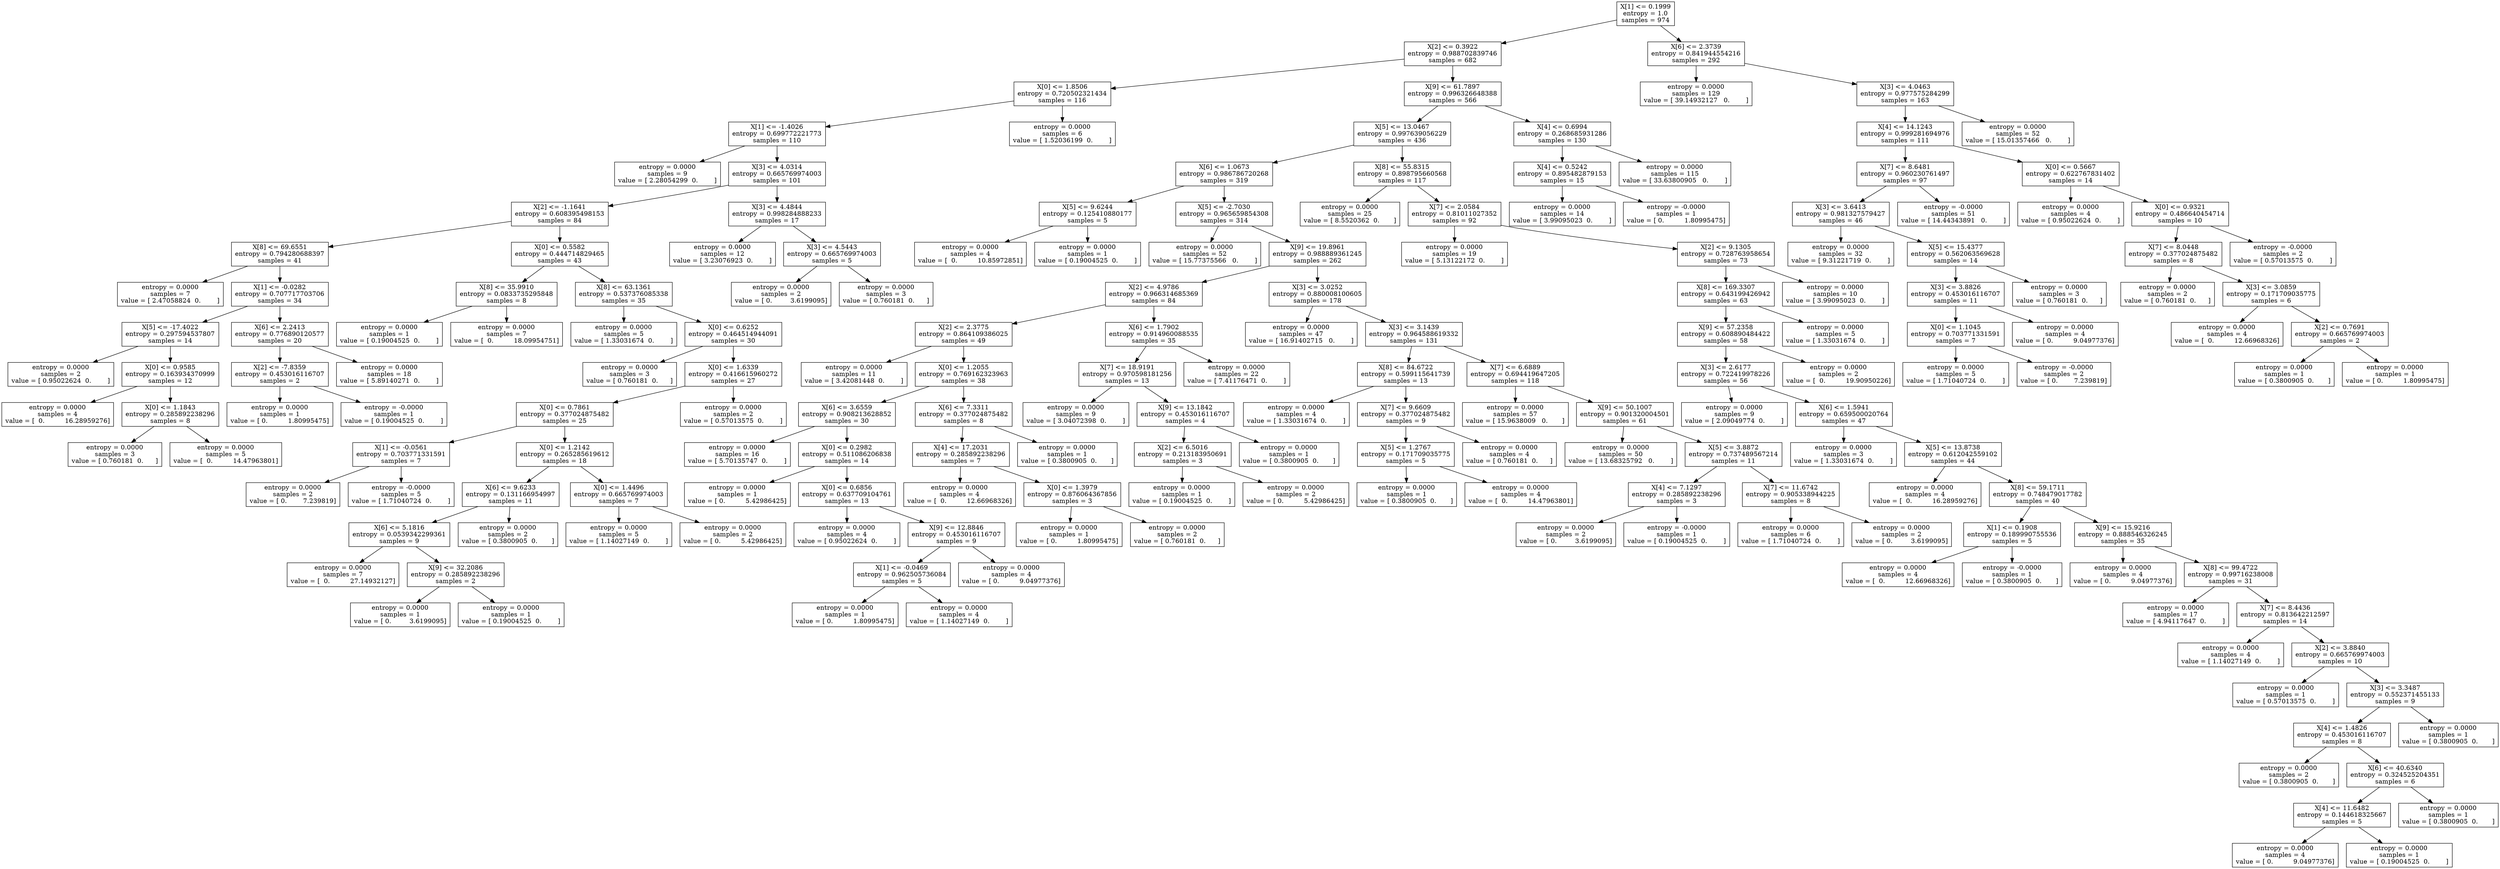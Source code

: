 digraph Tree {
0 [label="X[1] <= 0.1999\nentropy = 1.0\nsamples = 974", shape="box"] ;
1 [label="X[2] <= 0.3922\nentropy = 0.988702839746\nsamples = 682", shape="box"] ;
0 -> 1 ;
2 [label="X[0] <= 1.8506\nentropy = 0.720502321434\nsamples = 116", shape="box"] ;
1 -> 2 ;
3 [label="X[1] <= -1.4026\nentropy = 0.699772221773\nsamples = 110", shape="box"] ;
2 -> 3 ;
4 [label="entropy = 0.0000\nsamples = 9\nvalue = [ 2.28054299  0.        ]", shape="box"] ;
3 -> 4 ;
5 [label="X[3] <= 4.0314\nentropy = 0.665769974003\nsamples = 101", shape="box"] ;
3 -> 5 ;
6 [label="X[2] <= -1.1641\nentropy = 0.608395498153\nsamples = 84", shape="box"] ;
5 -> 6 ;
7 [label="X[8] <= 69.6551\nentropy = 0.794280688397\nsamples = 41", shape="box"] ;
6 -> 7 ;
8 [label="entropy = 0.0000\nsamples = 7\nvalue = [ 2.47058824  0.        ]", shape="box"] ;
7 -> 8 ;
9 [label="X[1] <= -0.0282\nentropy = 0.707717703706\nsamples = 34", shape="box"] ;
7 -> 9 ;
10 [label="X[5] <= -17.4022\nentropy = 0.297594537807\nsamples = 14", shape="box"] ;
9 -> 10 ;
11 [label="entropy = 0.0000\nsamples = 2\nvalue = [ 0.95022624  0.        ]", shape="box"] ;
10 -> 11 ;
12 [label="X[0] <= 0.9585\nentropy = 0.163934370999\nsamples = 12", shape="box"] ;
10 -> 12 ;
13 [label="entropy = 0.0000\nsamples = 4\nvalue = [  0.          16.28959276]", shape="box"] ;
12 -> 13 ;
14 [label="X[0] <= 1.1843\nentropy = 0.285892238296\nsamples = 8", shape="box"] ;
12 -> 14 ;
15 [label="entropy = 0.0000\nsamples = 3\nvalue = [ 0.760181  0.      ]", shape="box"] ;
14 -> 15 ;
16 [label="entropy = 0.0000\nsamples = 5\nvalue = [  0.          14.47963801]", shape="box"] ;
14 -> 16 ;
17 [label="X[6] <= 2.2413\nentropy = 0.776890120577\nsamples = 20", shape="box"] ;
9 -> 17 ;
18 [label="X[2] <= -7.8359\nentropy = 0.453016116707\nsamples = 2", shape="box"] ;
17 -> 18 ;
19 [label="entropy = 0.0000\nsamples = 1\nvalue = [ 0.          1.80995475]", shape="box"] ;
18 -> 19 ;
20 [label="entropy = -0.0000\nsamples = 1\nvalue = [ 0.19004525  0.        ]", shape="box"] ;
18 -> 20 ;
21 [label="entropy = 0.0000\nsamples = 18\nvalue = [ 5.89140271  0.        ]", shape="box"] ;
17 -> 21 ;
22 [label="X[0] <= 0.5582\nentropy = 0.444714829465\nsamples = 43", shape="box"] ;
6 -> 22 ;
23 [label="X[8] <= 35.9910\nentropy = 0.0833735295848\nsamples = 8", shape="box"] ;
22 -> 23 ;
24 [label="entropy = 0.0000\nsamples = 1\nvalue = [ 0.19004525  0.        ]", shape="box"] ;
23 -> 24 ;
25 [label="entropy = 0.0000\nsamples = 7\nvalue = [  0.          18.09954751]", shape="box"] ;
23 -> 25 ;
26 [label="X[8] <= 63.1361\nentropy = 0.537376085338\nsamples = 35", shape="box"] ;
22 -> 26 ;
27 [label="entropy = 0.0000\nsamples = 5\nvalue = [ 1.33031674  0.        ]", shape="box"] ;
26 -> 27 ;
28 [label="X[0] <= 0.6252\nentropy = 0.464514944091\nsamples = 30", shape="box"] ;
26 -> 28 ;
29 [label="entropy = 0.0000\nsamples = 3\nvalue = [ 0.760181  0.      ]", shape="box"] ;
28 -> 29 ;
30 [label="X[0] <= 1.6339\nentropy = 0.416615960272\nsamples = 27", shape="box"] ;
28 -> 30 ;
31 [label="X[0] <= 0.7861\nentropy = 0.377024875482\nsamples = 25", shape="box"] ;
30 -> 31 ;
32 [label="X[1] <= -0.0561\nentropy = 0.703771331591\nsamples = 7", shape="box"] ;
31 -> 32 ;
33 [label="entropy = 0.0000\nsamples = 2\nvalue = [ 0.        7.239819]", shape="box"] ;
32 -> 33 ;
34 [label="entropy = -0.0000\nsamples = 5\nvalue = [ 1.71040724  0.        ]", shape="box"] ;
32 -> 34 ;
35 [label="X[0] <= 1.2142\nentropy = 0.265285619612\nsamples = 18", shape="box"] ;
31 -> 35 ;
36 [label="X[6] <= 9.6233\nentropy = 0.131166954997\nsamples = 11", shape="box"] ;
35 -> 36 ;
37 [label="X[6] <= 5.1816\nentropy = 0.0539342299361\nsamples = 9", shape="box"] ;
36 -> 37 ;
38 [label="entropy = 0.0000\nsamples = 7\nvalue = [  0.          27.14932127]", shape="box"] ;
37 -> 38 ;
39 [label="X[9] <= 32.2086\nentropy = 0.285892238296\nsamples = 2", shape="box"] ;
37 -> 39 ;
40 [label="entropy = 0.0000\nsamples = 1\nvalue = [ 0.         3.6199095]", shape="box"] ;
39 -> 40 ;
41 [label="entropy = 0.0000\nsamples = 1\nvalue = [ 0.19004525  0.        ]", shape="box"] ;
39 -> 41 ;
42 [label="entropy = 0.0000\nsamples = 2\nvalue = [ 0.3800905  0.       ]", shape="box"] ;
36 -> 42 ;
43 [label="X[0] <= 1.4496\nentropy = 0.665769974003\nsamples = 7", shape="box"] ;
35 -> 43 ;
44 [label="entropy = 0.0000\nsamples = 5\nvalue = [ 1.14027149  0.        ]", shape="box"] ;
43 -> 44 ;
45 [label="entropy = 0.0000\nsamples = 2\nvalue = [ 0.          5.42986425]", shape="box"] ;
43 -> 45 ;
46 [label="entropy = 0.0000\nsamples = 2\nvalue = [ 0.57013575  0.        ]", shape="box"] ;
30 -> 46 ;
47 [label="X[3] <= 4.4844\nentropy = 0.998284888233\nsamples = 17", shape="box"] ;
5 -> 47 ;
48 [label="entropy = 0.0000\nsamples = 12\nvalue = [ 3.23076923  0.        ]", shape="box"] ;
47 -> 48 ;
49 [label="X[3] <= 4.5443\nentropy = 0.665769974003\nsamples = 5", shape="box"] ;
47 -> 49 ;
50 [label="entropy = 0.0000\nsamples = 2\nvalue = [ 0.         3.6199095]", shape="box"] ;
49 -> 50 ;
51 [label="entropy = 0.0000\nsamples = 3\nvalue = [ 0.760181  0.      ]", shape="box"] ;
49 -> 51 ;
52 [label="entropy = 0.0000\nsamples = 6\nvalue = [ 1.52036199  0.        ]", shape="box"] ;
2 -> 52 ;
53 [label="X[9] <= 61.7897\nentropy = 0.996326648388\nsamples = 566", shape="box"] ;
1 -> 53 ;
54 [label="X[5] <= 13.0467\nentropy = 0.997639056229\nsamples = 436", shape="box"] ;
53 -> 54 ;
55 [label="X[6] <= 1.0673\nentropy = 0.986786720268\nsamples = 319", shape="box"] ;
54 -> 55 ;
56 [label="X[5] <= 9.6244\nentropy = 0.125410880177\nsamples = 5", shape="box"] ;
55 -> 56 ;
57 [label="entropy = 0.0000\nsamples = 4\nvalue = [  0.          10.85972851]", shape="box"] ;
56 -> 57 ;
58 [label="entropy = 0.0000\nsamples = 1\nvalue = [ 0.19004525  0.        ]", shape="box"] ;
56 -> 58 ;
59 [label="X[5] <= -2.7030\nentropy = 0.965659854308\nsamples = 314", shape="box"] ;
55 -> 59 ;
60 [label="entropy = 0.0000\nsamples = 52\nvalue = [ 15.77375566   0.        ]", shape="box"] ;
59 -> 60 ;
61 [label="X[9] <= 19.8961\nentropy = 0.988889361245\nsamples = 262", shape="box"] ;
59 -> 61 ;
62 [label="X[2] <= 4.9786\nentropy = 0.966314685369\nsamples = 84", shape="box"] ;
61 -> 62 ;
63 [label="X[2] <= 2.3775\nentropy = 0.864109386025\nsamples = 49", shape="box"] ;
62 -> 63 ;
64 [label="entropy = 0.0000\nsamples = 11\nvalue = [ 3.42081448  0.        ]", shape="box"] ;
63 -> 64 ;
65 [label="X[0] <= 1.2055\nentropy = 0.769162323963\nsamples = 38", shape="box"] ;
63 -> 65 ;
66 [label="X[6] <= 3.6559\nentropy = 0.908213628852\nsamples = 30", shape="box"] ;
65 -> 66 ;
67 [label="entropy = 0.0000\nsamples = 16\nvalue = [ 5.70135747  0.        ]", shape="box"] ;
66 -> 67 ;
68 [label="X[0] <= 0.2982\nentropy = 0.511086206838\nsamples = 14", shape="box"] ;
66 -> 68 ;
69 [label="entropy = 0.0000\nsamples = 1\nvalue = [ 0.          5.42986425]", shape="box"] ;
68 -> 69 ;
70 [label="X[0] <= 0.6856\nentropy = 0.637709104761\nsamples = 13", shape="box"] ;
68 -> 70 ;
71 [label="entropy = 0.0000\nsamples = 4\nvalue = [ 0.95022624  0.        ]", shape="box"] ;
70 -> 71 ;
72 [label="X[9] <= 12.8846\nentropy = 0.453016116707\nsamples = 9", shape="box"] ;
70 -> 72 ;
73 [label="X[1] <= -0.0469\nentropy = 0.962505736084\nsamples = 5", shape="box"] ;
72 -> 73 ;
74 [label="entropy = 0.0000\nsamples = 1\nvalue = [ 0.          1.80995475]", shape="box"] ;
73 -> 74 ;
75 [label="entropy = 0.0000\nsamples = 4\nvalue = [ 1.14027149  0.        ]", shape="box"] ;
73 -> 75 ;
76 [label="entropy = 0.0000\nsamples = 4\nvalue = [ 0.          9.04977376]", shape="box"] ;
72 -> 76 ;
77 [label="X[6] <= 7.3311\nentropy = 0.377024875482\nsamples = 8", shape="box"] ;
65 -> 77 ;
78 [label="X[4] <= 17.2031\nentropy = 0.285892238296\nsamples = 7", shape="box"] ;
77 -> 78 ;
79 [label="entropy = 0.0000\nsamples = 4\nvalue = [  0.          12.66968326]", shape="box"] ;
78 -> 79 ;
80 [label="X[0] <= 1.3979\nentropy = 0.876064367856\nsamples = 3", shape="box"] ;
78 -> 80 ;
81 [label="entropy = 0.0000\nsamples = 1\nvalue = [ 0.          1.80995475]", shape="box"] ;
80 -> 81 ;
82 [label="entropy = 0.0000\nsamples = 2\nvalue = [ 0.760181  0.      ]", shape="box"] ;
80 -> 82 ;
83 [label="entropy = 0.0000\nsamples = 1\nvalue = [ 0.3800905  0.       ]", shape="box"] ;
77 -> 83 ;
84 [label="X[6] <= 1.7902\nentropy = 0.914960088535\nsamples = 35", shape="box"] ;
62 -> 84 ;
85 [label="X[7] <= 18.9191\nentropy = 0.970598181256\nsamples = 13", shape="box"] ;
84 -> 85 ;
86 [label="entropy = 0.0000\nsamples = 9\nvalue = [ 3.04072398  0.        ]", shape="box"] ;
85 -> 86 ;
87 [label="X[9] <= 13.1842\nentropy = 0.453016116707\nsamples = 4", shape="box"] ;
85 -> 87 ;
88 [label="X[2] <= 6.5016\nentropy = 0.213183950691\nsamples = 3", shape="box"] ;
87 -> 88 ;
89 [label="entropy = 0.0000\nsamples = 1\nvalue = [ 0.19004525  0.        ]", shape="box"] ;
88 -> 89 ;
90 [label="entropy = 0.0000\nsamples = 2\nvalue = [ 0.          5.42986425]", shape="box"] ;
88 -> 90 ;
91 [label="entropy = 0.0000\nsamples = 1\nvalue = [ 0.3800905  0.       ]", shape="box"] ;
87 -> 91 ;
92 [label="entropy = 0.0000\nsamples = 22\nvalue = [ 7.41176471  0.        ]", shape="box"] ;
84 -> 92 ;
93 [label="X[3] <= 3.0252\nentropy = 0.880008100605\nsamples = 178", shape="box"] ;
61 -> 93 ;
94 [label="entropy = 0.0000\nsamples = 47\nvalue = [ 16.91402715   0.        ]", shape="box"] ;
93 -> 94 ;
95 [label="X[3] <= 3.1439\nentropy = 0.964588619332\nsamples = 131", shape="box"] ;
93 -> 95 ;
96 [label="X[8] <= 84.6722\nentropy = 0.599115641739\nsamples = 13", shape="box"] ;
95 -> 96 ;
97 [label="entropy = 0.0000\nsamples = 4\nvalue = [ 1.33031674  0.        ]", shape="box"] ;
96 -> 97 ;
98 [label="X[7] <= 9.6609\nentropy = 0.377024875482\nsamples = 9", shape="box"] ;
96 -> 98 ;
99 [label="X[5] <= 1.2767\nentropy = 0.171709035775\nsamples = 5", shape="box"] ;
98 -> 99 ;
100 [label="entropy = 0.0000\nsamples = 1\nvalue = [ 0.3800905  0.       ]", shape="box"] ;
99 -> 100 ;
101 [label="entropy = 0.0000\nsamples = 4\nvalue = [  0.          14.47963801]", shape="box"] ;
99 -> 101 ;
102 [label="entropy = 0.0000\nsamples = 4\nvalue = [ 0.760181  0.      ]", shape="box"] ;
98 -> 102 ;
103 [label="X[7] <= 6.6889\nentropy = 0.694419647205\nsamples = 118", shape="box"] ;
95 -> 103 ;
104 [label="entropy = 0.0000\nsamples = 57\nvalue = [ 15.9638009   0.       ]", shape="box"] ;
103 -> 104 ;
105 [label="X[9] <= 50.1007\nentropy = 0.901320004501\nsamples = 61", shape="box"] ;
103 -> 105 ;
106 [label="entropy = 0.0000\nsamples = 50\nvalue = [ 13.68325792   0.        ]", shape="box"] ;
105 -> 106 ;
107 [label="X[5] <= 3.8872\nentropy = 0.737489567214\nsamples = 11", shape="box"] ;
105 -> 107 ;
108 [label="X[4] <= 7.1297\nentropy = 0.285892238296\nsamples = 3", shape="box"] ;
107 -> 108 ;
109 [label="entropy = 0.0000\nsamples = 2\nvalue = [ 0.         3.6199095]", shape="box"] ;
108 -> 109 ;
110 [label="entropy = -0.0000\nsamples = 1\nvalue = [ 0.19004525  0.        ]", shape="box"] ;
108 -> 110 ;
111 [label="X[7] <= 11.6742\nentropy = 0.905338944225\nsamples = 8", shape="box"] ;
107 -> 111 ;
112 [label="entropy = 0.0000\nsamples = 6\nvalue = [ 1.71040724  0.        ]", shape="box"] ;
111 -> 112 ;
113 [label="entropy = 0.0000\nsamples = 2\nvalue = [ 0.         3.6199095]", shape="box"] ;
111 -> 113 ;
114 [label="X[8] <= 55.8315\nentropy = 0.898795660568\nsamples = 117", shape="box"] ;
54 -> 114 ;
115 [label="entropy = 0.0000\nsamples = 25\nvalue = [ 8.5520362  0.       ]", shape="box"] ;
114 -> 115 ;
116 [label="X[7] <= 2.0584\nentropy = 0.81011027352\nsamples = 92", shape="box"] ;
114 -> 116 ;
117 [label="entropy = 0.0000\nsamples = 19\nvalue = [ 5.13122172  0.        ]", shape="box"] ;
116 -> 117 ;
118 [label="X[2] <= 9.1305\nentropy = 0.728763958654\nsamples = 73", shape="box"] ;
116 -> 118 ;
119 [label="X[8] <= 169.3307\nentropy = 0.643199426942\nsamples = 63", shape="box"] ;
118 -> 119 ;
120 [label="X[9] <= 57.2358\nentropy = 0.608890484422\nsamples = 58", shape="box"] ;
119 -> 120 ;
121 [label="X[3] <= 2.6177\nentropy = 0.722419978226\nsamples = 56", shape="box"] ;
120 -> 121 ;
122 [label="entropy = 0.0000\nsamples = 9\nvalue = [ 2.09049774  0.        ]", shape="box"] ;
121 -> 122 ;
123 [label="X[6] <= 1.5941\nentropy = 0.659500020764\nsamples = 47", shape="box"] ;
121 -> 123 ;
124 [label="entropy = 0.0000\nsamples = 3\nvalue = [ 1.33031674  0.        ]", shape="box"] ;
123 -> 124 ;
125 [label="X[5] <= 13.8738\nentropy = 0.612042559102\nsamples = 44", shape="box"] ;
123 -> 125 ;
126 [label="entropy = 0.0000\nsamples = 4\nvalue = [  0.          16.28959276]", shape="box"] ;
125 -> 126 ;
127 [label="X[8] <= 59.1711\nentropy = 0.748479017782\nsamples = 40", shape="box"] ;
125 -> 127 ;
128 [label="X[1] <= 0.1908\nentropy = 0.189990755536\nsamples = 5", shape="box"] ;
127 -> 128 ;
129 [label="entropy = 0.0000\nsamples = 4\nvalue = [  0.          12.66968326]", shape="box"] ;
128 -> 129 ;
130 [label="entropy = -0.0000\nsamples = 1\nvalue = [ 0.3800905  0.       ]", shape="box"] ;
128 -> 130 ;
131 [label="X[9] <= 15.9216\nentropy = 0.888546326245\nsamples = 35", shape="box"] ;
127 -> 131 ;
132 [label="entropy = 0.0000\nsamples = 4\nvalue = [ 0.          9.04977376]", shape="box"] ;
131 -> 132 ;
133 [label="X[8] <= 99.4722\nentropy = 0.99716238008\nsamples = 31", shape="box"] ;
131 -> 133 ;
134 [label="entropy = 0.0000\nsamples = 17\nvalue = [ 4.94117647  0.        ]", shape="box"] ;
133 -> 134 ;
135 [label="X[7] <= 8.4436\nentropy = 0.813642212597\nsamples = 14", shape="box"] ;
133 -> 135 ;
136 [label="entropy = 0.0000\nsamples = 4\nvalue = [ 1.14027149  0.        ]", shape="box"] ;
135 -> 136 ;
137 [label="X[2] <= 3.8840\nentropy = 0.665769974003\nsamples = 10", shape="box"] ;
135 -> 137 ;
138 [label="entropy = 0.0000\nsamples = 1\nvalue = [ 0.57013575  0.        ]", shape="box"] ;
137 -> 138 ;
139 [label="X[3] <= 3.3487\nentropy = 0.552371455133\nsamples = 9", shape="box"] ;
137 -> 139 ;
140 [label="X[4] <= 1.4826\nentropy = 0.453016116707\nsamples = 8", shape="box"] ;
139 -> 140 ;
141 [label="entropy = 0.0000\nsamples = 2\nvalue = [ 0.3800905  0.       ]", shape="box"] ;
140 -> 141 ;
142 [label="X[6] <= 40.6340\nentropy = 0.324525204351\nsamples = 6", shape="box"] ;
140 -> 142 ;
143 [label="X[4] <= 11.6482\nentropy = 0.144618325667\nsamples = 5", shape="box"] ;
142 -> 143 ;
144 [label="entropy = 0.0000\nsamples = 4\nvalue = [ 0.          9.04977376]", shape="box"] ;
143 -> 144 ;
145 [label="entropy = 0.0000\nsamples = 1\nvalue = [ 0.19004525  0.        ]", shape="box"] ;
143 -> 145 ;
146 [label="entropy = 0.0000\nsamples = 1\nvalue = [ 0.3800905  0.       ]", shape="box"] ;
142 -> 146 ;
147 [label="entropy = 0.0000\nsamples = 1\nvalue = [ 0.3800905  0.       ]", shape="box"] ;
139 -> 147 ;
148 [label="entropy = 0.0000\nsamples = 2\nvalue = [  0.          19.90950226]", shape="box"] ;
120 -> 148 ;
149 [label="entropy = 0.0000\nsamples = 5\nvalue = [ 1.33031674  0.        ]", shape="box"] ;
119 -> 149 ;
150 [label="entropy = 0.0000\nsamples = 10\nvalue = [ 3.99095023  0.        ]", shape="box"] ;
118 -> 150 ;
151 [label="X[4] <= 0.6994\nentropy = 0.268685931286\nsamples = 130", shape="box"] ;
53 -> 151 ;
152 [label="X[4] <= 0.5242\nentropy = 0.895482879153\nsamples = 15", shape="box"] ;
151 -> 152 ;
153 [label="entropy = 0.0000\nsamples = 14\nvalue = [ 3.99095023  0.        ]", shape="box"] ;
152 -> 153 ;
154 [label="entropy = -0.0000\nsamples = 1\nvalue = [ 0.          1.80995475]", shape="box"] ;
152 -> 154 ;
155 [label="entropy = 0.0000\nsamples = 115\nvalue = [ 33.63800905   0.        ]", shape="box"] ;
151 -> 155 ;
156 [label="X[6] <= 2.3739\nentropy = 0.841944554216\nsamples = 292", shape="box"] ;
0 -> 156 ;
157 [label="entropy = 0.0000\nsamples = 129\nvalue = [ 39.14932127   0.        ]", shape="box"] ;
156 -> 157 ;
158 [label="X[3] <= 4.0463\nentropy = 0.977575284299\nsamples = 163", shape="box"] ;
156 -> 158 ;
159 [label="X[4] <= 14.1243\nentropy = 0.999281694976\nsamples = 111", shape="box"] ;
158 -> 159 ;
160 [label="X[7] <= 8.6481\nentropy = 0.960230761497\nsamples = 97", shape="box"] ;
159 -> 160 ;
161 [label="X[3] <= 3.6413\nentropy = 0.981327579427\nsamples = 46", shape="box"] ;
160 -> 161 ;
162 [label="entropy = 0.0000\nsamples = 32\nvalue = [ 9.31221719  0.        ]", shape="box"] ;
161 -> 162 ;
163 [label="X[5] <= 15.4377\nentropy = 0.562063569628\nsamples = 14", shape="box"] ;
161 -> 163 ;
164 [label="X[3] <= 3.8826\nentropy = 0.453016116707\nsamples = 11", shape="box"] ;
163 -> 164 ;
165 [label="X[0] <= 1.1045\nentropy = 0.703771331591\nsamples = 7", shape="box"] ;
164 -> 165 ;
166 [label="entropy = 0.0000\nsamples = 5\nvalue = [ 1.71040724  0.        ]", shape="box"] ;
165 -> 166 ;
167 [label="entropy = -0.0000\nsamples = 2\nvalue = [ 0.        7.239819]", shape="box"] ;
165 -> 167 ;
168 [label="entropy = 0.0000\nsamples = 4\nvalue = [ 0.          9.04977376]", shape="box"] ;
164 -> 168 ;
169 [label="entropy = 0.0000\nsamples = 3\nvalue = [ 0.760181  0.      ]", shape="box"] ;
163 -> 169 ;
170 [label="entropy = -0.0000\nsamples = 51\nvalue = [ 14.44343891   0.        ]", shape="box"] ;
160 -> 170 ;
171 [label="X[0] <= 0.5667\nentropy = 0.622767831402\nsamples = 14", shape="box"] ;
159 -> 171 ;
172 [label="entropy = 0.0000\nsamples = 4\nvalue = [ 0.95022624  0.        ]", shape="box"] ;
171 -> 172 ;
173 [label="X[0] <= 0.9321\nentropy = 0.486640454714\nsamples = 10", shape="box"] ;
171 -> 173 ;
174 [label="X[7] <= 8.0448\nentropy = 0.377024875482\nsamples = 8", shape="box"] ;
173 -> 174 ;
175 [label="entropy = 0.0000\nsamples = 2\nvalue = [ 0.760181  0.      ]", shape="box"] ;
174 -> 175 ;
176 [label="X[3] <= 3.0859\nentropy = 0.171709035775\nsamples = 6", shape="box"] ;
174 -> 176 ;
177 [label="entropy = 0.0000\nsamples = 4\nvalue = [  0.          12.66968326]", shape="box"] ;
176 -> 177 ;
178 [label="X[2] <= 0.7691\nentropy = 0.665769974003\nsamples = 2", shape="box"] ;
176 -> 178 ;
179 [label="entropy = 0.0000\nsamples = 1\nvalue = [ 0.3800905  0.       ]", shape="box"] ;
178 -> 179 ;
180 [label="entropy = 0.0000\nsamples = 1\nvalue = [ 0.          1.80995475]", shape="box"] ;
178 -> 180 ;
181 [label="entropy = -0.0000\nsamples = 2\nvalue = [ 0.57013575  0.        ]", shape="box"] ;
173 -> 181 ;
182 [label="entropy = 0.0000\nsamples = 52\nvalue = [ 15.01357466   0.        ]", shape="box"] ;
158 -> 182 ;
}